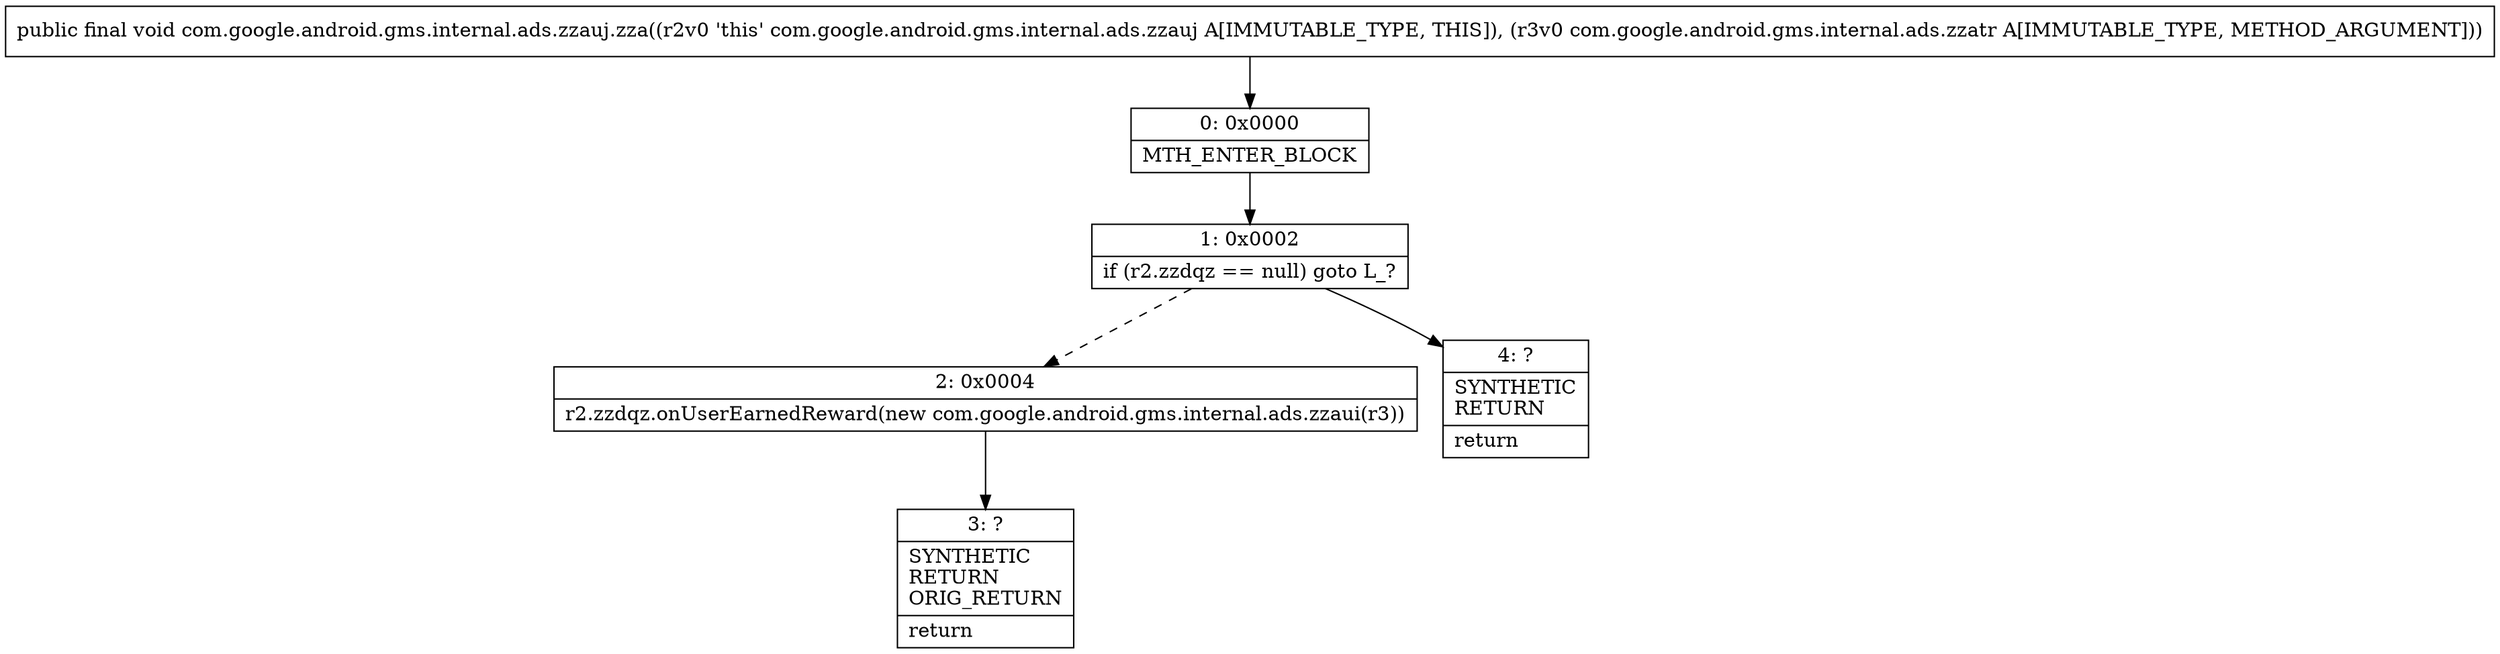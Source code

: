 digraph "CFG forcom.google.android.gms.internal.ads.zzauj.zza(Lcom\/google\/android\/gms\/internal\/ads\/zzatr;)V" {
Node_0 [shape=record,label="{0\:\ 0x0000|MTH_ENTER_BLOCK\l}"];
Node_1 [shape=record,label="{1\:\ 0x0002|if (r2.zzdqz == null) goto L_?\l}"];
Node_2 [shape=record,label="{2\:\ 0x0004|r2.zzdqz.onUserEarnedReward(new com.google.android.gms.internal.ads.zzaui(r3))\l}"];
Node_3 [shape=record,label="{3\:\ ?|SYNTHETIC\lRETURN\lORIG_RETURN\l|return\l}"];
Node_4 [shape=record,label="{4\:\ ?|SYNTHETIC\lRETURN\l|return\l}"];
MethodNode[shape=record,label="{public final void com.google.android.gms.internal.ads.zzauj.zza((r2v0 'this' com.google.android.gms.internal.ads.zzauj A[IMMUTABLE_TYPE, THIS]), (r3v0 com.google.android.gms.internal.ads.zzatr A[IMMUTABLE_TYPE, METHOD_ARGUMENT])) }"];
MethodNode -> Node_0;
Node_0 -> Node_1;
Node_1 -> Node_2[style=dashed];
Node_1 -> Node_4;
Node_2 -> Node_3;
}

